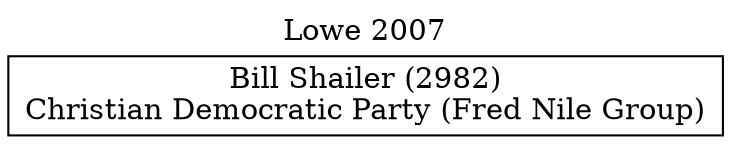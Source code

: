 // House preference flow
digraph "Bill Shailer (2982)_Lowe_2007" {
	graph [label="Lowe 2007" labelloc=t mclimit=10]
	node [shape=box]
	"Bill Shailer (2982)" [label="Bill Shailer (2982)
Christian Democratic Party (Fred Nile Group)"]
}
